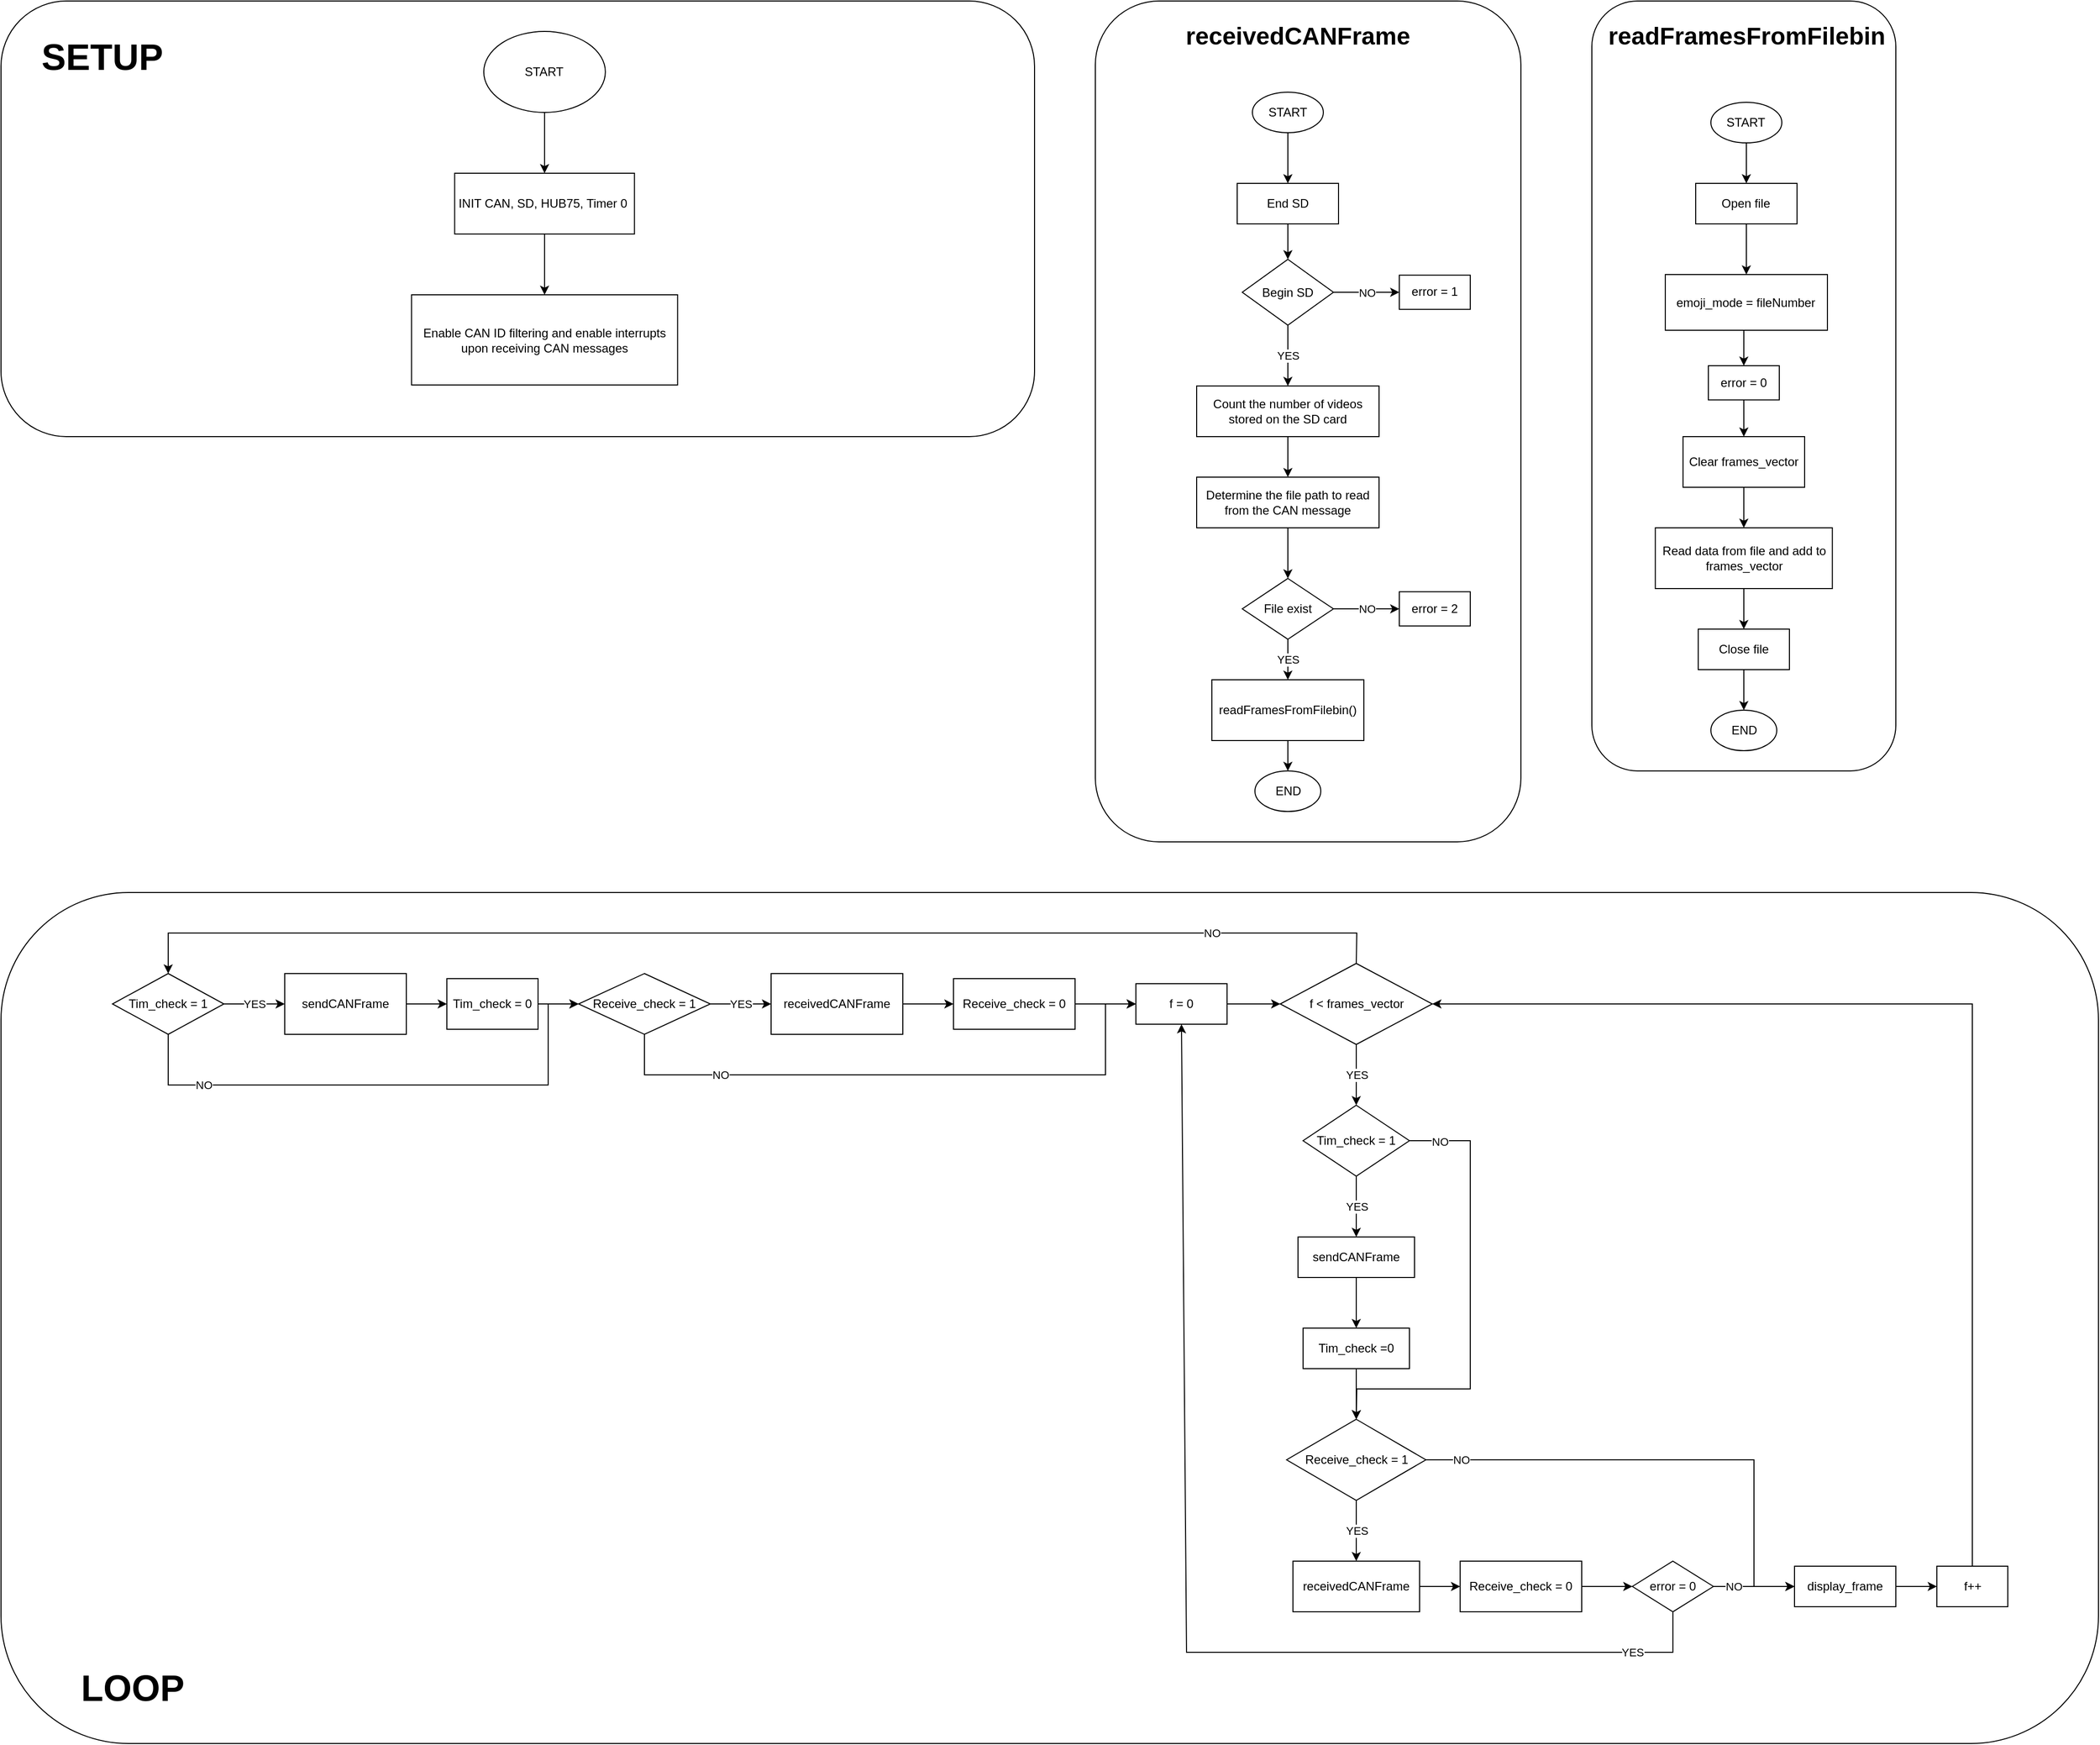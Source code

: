 <mxfile version="24.4.0" type="device">
  <diagram name="Trang-1" id="6YrO-cTEKr9MrFvHwv8A">
    <mxGraphModel dx="2900" dy="2244" grid="0" gridSize="10" guides="1" tooltips="1" connect="1" arrows="1" fold="1" page="0" pageScale="1" pageWidth="827" pageHeight="1169" math="0" shadow="0">
      <root>
        <mxCell id="0" />
        <mxCell id="1" parent="0" />
        <mxCell id="bexDpjxa-mGgkwDwQrsJ-87" value="" style="group" parent="1" vertex="1" connectable="0">
          <mxGeometry x="-760" y="-1120" width="2070" height="1720" as="geometry" />
        </mxCell>
        <mxCell id="enDCYTw1kqTKh5hSHL7f-120" value="" style="group" parent="bexDpjxa-mGgkwDwQrsJ-87" vertex="1" connectable="0">
          <mxGeometry width="1020" height="430" as="geometry" />
        </mxCell>
        <mxCell id="enDCYTw1kqTKh5hSHL7f-2" value="" style="rounded=1;whiteSpace=wrap;html=1;" parent="enDCYTw1kqTKh5hSHL7f-120" vertex="1">
          <mxGeometry width="1020" height="430" as="geometry" />
        </mxCell>
        <mxCell id="enDCYTw1kqTKh5hSHL7f-41" value="&lt;div&gt;START&lt;/div&gt;" style="ellipse;whiteSpace=wrap;html=1;" parent="enDCYTw1kqTKh5hSHL7f-120" vertex="1">
          <mxGeometry x="476.44" y="30" width="120" height="80" as="geometry" />
        </mxCell>
        <mxCell id="enDCYTw1kqTKh5hSHL7f-47" value="" style="endArrow=classic;html=1;rounded=0;exitX=0.5;exitY=1;exitDx=0;exitDy=0;entryX=0.5;entryY=0;entryDx=0;entryDy=0;" parent="enDCYTw1kqTKh5hSHL7f-120" source="enDCYTw1kqTKh5hSHL7f-41" target="enDCYTw1kqTKh5hSHL7f-118" edge="1">
          <mxGeometry width="50" height="50" relative="1" as="geometry">
            <mxPoint x="486.44" y="310" as="sourcePoint" />
            <mxPoint x="536.94" y="170" as="targetPoint" />
          </mxGeometry>
        </mxCell>
        <mxCell id="enDCYTw1kqTKh5hSHL7f-48" value="" style="endArrow=classic;html=1;rounded=0;exitX=0.5;exitY=1;exitDx=0;exitDy=0;entryX=0.5;entryY=0;entryDx=0;entryDy=0;" parent="enDCYTw1kqTKh5hSHL7f-120" source="enDCYTw1kqTKh5hSHL7f-118" target="enDCYTw1kqTKh5hSHL7f-119" edge="1">
          <mxGeometry width="50" height="50" relative="1" as="geometry">
            <mxPoint x="536.06" y="230" as="sourcePoint" />
            <mxPoint x="536.271" y="280.082" as="targetPoint" />
          </mxGeometry>
        </mxCell>
        <mxCell id="enDCYTw1kqTKh5hSHL7f-116" value="&lt;div&gt;&lt;font style=&quot;font-size: 36px;&quot;&gt;&lt;b&gt;SETUP&lt;/b&gt;&lt;/font&gt;&lt;/div&gt;" style="text;html=1;strokeColor=none;fillColor=none;align=center;verticalAlign=middle;whiteSpace=wrap;rounded=0;" parent="enDCYTw1kqTKh5hSHL7f-120" vertex="1">
          <mxGeometry x="70" y="40" width="60" height="30" as="geometry" />
        </mxCell>
        <mxCell id="enDCYTw1kqTKh5hSHL7f-118" value="INIT CAN, SD, HUB75, Timer 0&amp;nbsp;" style="rounded=0;whiteSpace=wrap;html=1;" parent="enDCYTw1kqTKh5hSHL7f-120" vertex="1">
          <mxGeometry x="447.72" y="170" width="177.44" height="60" as="geometry" />
        </mxCell>
        <mxCell id="enDCYTw1kqTKh5hSHL7f-119" value="&lt;div&gt;&lt;span style=&quot;background-color: initial;&quot;&gt;Enable CAN ID filtering and enable interrupts upon receiving CAN messages&lt;/span&gt;&lt;br&gt;&lt;/div&gt;" style="rounded=0;whiteSpace=wrap;html=1;" parent="enDCYTw1kqTKh5hSHL7f-120" vertex="1">
          <mxGeometry x="405.16" y="290" width="262.56" height="89" as="geometry" />
        </mxCell>
        <mxCell id="bexDpjxa-mGgkwDwQrsJ-79" value="" style="group" parent="bexDpjxa-mGgkwDwQrsJ-87" vertex="1" connectable="0">
          <mxGeometry y="880" width="2070" height="840" as="geometry" />
        </mxCell>
        <mxCell id="bexDpjxa-mGgkwDwQrsJ-77" value="" style="rounded=1;whiteSpace=wrap;html=1;" parent="bexDpjxa-mGgkwDwQrsJ-79" vertex="1">
          <mxGeometry width="2070" height="840" as="geometry" />
        </mxCell>
        <mxCell id="bexDpjxa-mGgkwDwQrsJ-76" value="" style="group" parent="bexDpjxa-mGgkwDwQrsJ-79" vertex="1" connectable="0">
          <mxGeometry x="110" y="40" width="1870.5" height="720" as="geometry" />
        </mxCell>
        <mxCell id="enDCYTw1kqTKh5hSHL7f-121" value="Tim_check = 1" style="rhombus;whiteSpace=wrap;html=1;" parent="bexDpjxa-mGgkwDwQrsJ-76" vertex="1">
          <mxGeometry y="40" width="110" height="60" as="geometry" />
        </mxCell>
        <mxCell id="enDCYTw1kqTKh5hSHL7f-127" style="edgeStyle=orthogonalEdgeStyle;rounded=0;orthogonalLoop=1;jettySize=auto;html=1;exitX=1;exitY=0.5;exitDx=0;exitDy=0;" parent="bexDpjxa-mGgkwDwQrsJ-76" source="enDCYTw1kqTKh5hSHL7f-122" target="enDCYTw1kqTKh5hSHL7f-124" edge="1">
          <mxGeometry relative="1" as="geometry" />
        </mxCell>
        <mxCell id="enDCYTw1kqTKh5hSHL7f-122" value="sendCANFrame" style="rounded=0;whiteSpace=wrap;html=1;" parent="bexDpjxa-mGgkwDwQrsJ-76" vertex="1">
          <mxGeometry x="170" y="40" width="120" height="60" as="geometry" />
        </mxCell>
        <mxCell id="enDCYTw1kqTKh5hSHL7f-129" style="edgeStyle=orthogonalEdgeStyle;rounded=0;orthogonalLoop=1;jettySize=auto;html=1;exitX=1;exitY=0.5;exitDx=0;exitDy=0;entryX=0;entryY=0.5;entryDx=0;entryDy=0;" parent="bexDpjxa-mGgkwDwQrsJ-76" source="enDCYTw1kqTKh5hSHL7f-124" target="enDCYTw1kqTKh5hSHL7f-128" edge="1">
          <mxGeometry relative="1" as="geometry" />
        </mxCell>
        <mxCell id="enDCYTw1kqTKh5hSHL7f-124" value="Tim_check = 0" style="rounded=0;whiteSpace=wrap;html=1;" parent="bexDpjxa-mGgkwDwQrsJ-76" vertex="1">
          <mxGeometry x="330" y="45" width="90" height="50" as="geometry" />
        </mxCell>
        <mxCell id="enDCYTw1kqTKh5hSHL7f-125" value="" style="endArrow=classic;html=1;rounded=0;entryX=0;entryY=0.5;entryDx=0;entryDy=0;" parent="bexDpjxa-mGgkwDwQrsJ-76" source="enDCYTw1kqTKh5hSHL7f-121" target="enDCYTw1kqTKh5hSHL7f-122" edge="1">
          <mxGeometry relative="1" as="geometry">
            <mxPoint x="340" y="80" as="sourcePoint" />
            <mxPoint x="440" y="80" as="targetPoint" />
          </mxGeometry>
        </mxCell>
        <mxCell id="enDCYTw1kqTKh5hSHL7f-126" value="YES" style="edgeLabel;resizable=0;html=1;;align=center;verticalAlign=middle;" parent="enDCYTw1kqTKh5hSHL7f-125" connectable="0" vertex="1">
          <mxGeometry relative="1" as="geometry" />
        </mxCell>
        <mxCell id="enDCYTw1kqTKh5hSHL7f-128" value="Receive_check = 1" style="rhombus;whiteSpace=wrap;html=1;" parent="bexDpjxa-mGgkwDwQrsJ-76" vertex="1">
          <mxGeometry x="460" y="40" width="130" height="60" as="geometry" />
        </mxCell>
        <mxCell id="enDCYTw1kqTKh5hSHL7f-134" style="edgeStyle=orthogonalEdgeStyle;rounded=0;orthogonalLoop=1;jettySize=auto;html=1;exitX=1;exitY=0.5;exitDx=0;exitDy=0;entryX=0;entryY=0.5;entryDx=0;entryDy=0;" parent="bexDpjxa-mGgkwDwQrsJ-76" source="enDCYTw1kqTKh5hSHL7f-130" target="enDCYTw1kqTKh5hSHL7f-133" edge="1">
          <mxGeometry relative="1" as="geometry" />
        </mxCell>
        <mxCell id="enDCYTw1kqTKh5hSHL7f-130" value="receivedCANFrame" style="rounded=0;whiteSpace=wrap;html=1;" parent="bexDpjxa-mGgkwDwQrsJ-76" vertex="1">
          <mxGeometry x="650" y="40" width="130" height="60" as="geometry" />
        </mxCell>
        <mxCell id="enDCYTw1kqTKh5hSHL7f-131" value="" style="endArrow=classic;html=1;rounded=0;exitX=1;exitY=0.5;exitDx=0;exitDy=0;entryX=0;entryY=0.5;entryDx=0;entryDy=0;" parent="bexDpjxa-mGgkwDwQrsJ-76" source="enDCYTw1kqTKh5hSHL7f-128" target="enDCYTw1kqTKh5hSHL7f-130" edge="1">
          <mxGeometry relative="1" as="geometry">
            <mxPoint x="550" y="120" as="sourcePoint" />
            <mxPoint x="650" y="120" as="targetPoint" />
          </mxGeometry>
        </mxCell>
        <mxCell id="enDCYTw1kqTKh5hSHL7f-132" value="YES" style="edgeLabel;resizable=0;html=1;;align=center;verticalAlign=middle;" parent="enDCYTw1kqTKh5hSHL7f-131" connectable="0" vertex="1">
          <mxGeometry relative="1" as="geometry" />
        </mxCell>
        <mxCell id="itcwFYOdzmfXBEy0UKjO-3" style="edgeStyle=orthogonalEdgeStyle;rounded=0;orthogonalLoop=1;jettySize=auto;html=1;exitX=1;exitY=0.5;exitDx=0;exitDy=0;entryX=0;entryY=0.5;entryDx=0;entryDy=0;" parent="bexDpjxa-mGgkwDwQrsJ-76" source="enDCYTw1kqTKh5hSHL7f-133" target="itcwFYOdzmfXBEy0UKjO-1" edge="1">
          <mxGeometry relative="1" as="geometry" />
        </mxCell>
        <mxCell id="enDCYTw1kqTKh5hSHL7f-133" value="Receive_check = 0" style="rounded=0;whiteSpace=wrap;html=1;" parent="bexDpjxa-mGgkwDwQrsJ-76" vertex="1">
          <mxGeometry x="830" y="45" width="120" height="50" as="geometry" />
        </mxCell>
        <mxCell id="bexDpjxa-mGgkwDwQrsJ-6" style="edgeStyle=orthogonalEdgeStyle;rounded=0;orthogonalLoop=1;jettySize=auto;html=1;exitX=1;exitY=0.5;exitDx=0;exitDy=0;" parent="bexDpjxa-mGgkwDwQrsJ-76" source="itcwFYOdzmfXBEy0UKjO-1" target="itcwFYOdzmfXBEy0UKjO-2" edge="1">
          <mxGeometry relative="1" as="geometry" />
        </mxCell>
        <mxCell id="itcwFYOdzmfXBEy0UKjO-1" value="f = 0" style="rounded=0;whiteSpace=wrap;html=1;" parent="bexDpjxa-mGgkwDwQrsJ-76" vertex="1">
          <mxGeometry x="1010" y="50" width="90" height="40" as="geometry" />
        </mxCell>
        <mxCell id="itcwFYOdzmfXBEy0UKjO-2" value="f &amp;lt; frames_vector" style="rhombus;whiteSpace=wrap;html=1;" parent="bexDpjxa-mGgkwDwQrsJ-76" vertex="1">
          <mxGeometry x="1152.5" y="30" width="150" height="80" as="geometry" />
        </mxCell>
        <mxCell id="itcwFYOdzmfXBEy0UKjO-5" value="Tim_check = 1" style="rhombus;whiteSpace=wrap;html=1;" parent="bexDpjxa-mGgkwDwQrsJ-76" vertex="1">
          <mxGeometry x="1175" y="170" width="105" height="70" as="geometry" />
        </mxCell>
        <mxCell id="itcwFYOdzmfXBEy0UKjO-6" value="" style="endArrow=classic;html=1;rounded=0;exitX=0.5;exitY=1;exitDx=0;exitDy=0;" parent="bexDpjxa-mGgkwDwQrsJ-76" source="itcwFYOdzmfXBEy0UKjO-2" target="itcwFYOdzmfXBEy0UKjO-5" edge="1">
          <mxGeometry relative="1" as="geometry">
            <mxPoint x="1250" y="330" as="sourcePoint" />
            <mxPoint x="1350" y="330" as="targetPoint" />
          </mxGeometry>
        </mxCell>
        <mxCell id="itcwFYOdzmfXBEy0UKjO-7" value="YES" style="edgeLabel;resizable=0;html=1;;align=center;verticalAlign=middle;" parent="itcwFYOdzmfXBEy0UKjO-6" connectable="0" vertex="1">
          <mxGeometry relative="1" as="geometry" />
        </mxCell>
        <mxCell id="itcwFYOdzmfXBEy0UKjO-29" style="edgeStyle=orthogonalEdgeStyle;rounded=0;orthogonalLoop=1;jettySize=auto;html=1;exitX=0.5;exitY=1;exitDx=0;exitDy=0;" parent="bexDpjxa-mGgkwDwQrsJ-76" source="itcwFYOdzmfXBEy0UKjO-8" target="itcwFYOdzmfXBEy0UKjO-28" edge="1">
          <mxGeometry relative="1" as="geometry" />
        </mxCell>
        <mxCell id="itcwFYOdzmfXBEy0UKjO-8" value="sendCANFrame" style="rounded=0;whiteSpace=wrap;html=1;" parent="bexDpjxa-mGgkwDwQrsJ-76" vertex="1">
          <mxGeometry x="1170" y="300" width="115" height="40" as="geometry" />
        </mxCell>
        <mxCell id="itcwFYOdzmfXBEy0UKjO-10" value="" style="endArrow=classic;html=1;rounded=0;exitX=0.5;exitY=1;exitDx=0;exitDy=0;entryX=0.5;entryY=0;entryDx=0;entryDy=0;" parent="bexDpjxa-mGgkwDwQrsJ-76" source="itcwFYOdzmfXBEy0UKjO-5" target="itcwFYOdzmfXBEy0UKjO-8" edge="1">
          <mxGeometry relative="1" as="geometry">
            <mxPoint x="1250" y="260" as="sourcePoint" />
            <mxPoint x="1250" y="310" as="targetPoint" />
          </mxGeometry>
        </mxCell>
        <mxCell id="itcwFYOdzmfXBEy0UKjO-11" value="YES" style="edgeLabel;resizable=0;html=1;;align=center;verticalAlign=middle;" parent="itcwFYOdzmfXBEy0UKjO-10" connectable="0" vertex="1">
          <mxGeometry relative="1" as="geometry" />
        </mxCell>
        <mxCell id="itcwFYOdzmfXBEy0UKjO-12" value="Receive_check = 1" style="rhombus;whiteSpace=wrap;html=1;" parent="bexDpjxa-mGgkwDwQrsJ-76" vertex="1">
          <mxGeometry x="1158.75" y="480" width="137.5" height="80" as="geometry" />
        </mxCell>
        <mxCell id="itcwFYOdzmfXBEy0UKjO-32" style="edgeStyle=orthogonalEdgeStyle;rounded=0;orthogonalLoop=1;jettySize=auto;html=1;exitX=1;exitY=0.5;exitDx=0;exitDy=0;entryX=0;entryY=0.5;entryDx=0;entryDy=0;" parent="bexDpjxa-mGgkwDwQrsJ-76" source="itcwFYOdzmfXBEy0UKjO-13" target="itcwFYOdzmfXBEy0UKjO-31" edge="1">
          <mxGeometry relative="1" as="geometry" />
        </mxCell>
        <mxCell id="itcwFYOdzmfXBEy0UKjO-13" value="receivedCANFrame" style="rounded=0;whiteSpace=wrap;html=1;" parent="bexDpjxa-mGgkwDwQrsJ-76" vertex="1">
          <mxGeometry x="1165" y="620" width="125" height="50" as="geometry" />
        </mxCell>
        <mxCell id="itcwFYOdzmfXBEy0UKjO-14" value="" style="endArrow=classic;html=1;rounded=0;exitX=0.5;exitY=1;exitDx=0;exitDy=0;entryX=0.5;entryY=0;entryDx=0;entryDy=0;" parent="bexDpjxa-mGgkwDwQrsJ-76" source="itcwFYOdzmfXBEy0UKjO-12" target="itcwFYOdzmfXBEy0UKjO-13" edge="1">
          <mxGeometry relative="1" as="geometry">
            <mxPoint x="1250" y="620" as="sourcePoint" />
            <mxPoint x="1250" y="670" as="targetPoint" />
          </mxGeometry>
        </mxCell>
        <mxCell id="itcwFYOdzmfXBEy0UKjO-15" value="YES" style="edgeLabel;resizable=0;html=1;;align=center;verticalAlign=middle;" parent="itcwFYOdzmfXBEy0UKjO-14" connectable="0" vertex="1">
          <mxGeometry relative="1" as="geometry" />
        </mxCell>
        <mxCell id="itcwFYOdzmfXBEy0UKjO-24" style="edgeStyle=orthogonalEdgeStyle;rounded=0;orthogonalLoop=1;jettySize=auto;html=1;exitX=1;exitY=0.5;exitDx=0;exitDy=0;" parent="bexDpjxa-mGgkwDwQrsJ-76" source="itcwFYOdzmfXBEy0UKjO-17" target="itcwFYOdzmfXBEy0UKjO-22" edge="1">
          <mxGeometry relative="1" as="geometry" />
        </mxCell>
        <mxCell id="itcwFYOdzmfXBEy0UKjO-17" value="display_frame" style="rounded=0;whiteSpace=wrap;html=1;" parent="bexDpjxa-mGgkwDwQrsJ-76" vertex="1">
          <mxGeometry x="1660" y="625" width="100" height="40" as="geometry" />
        </mxCell>
        <mxCell id="itcwFYOdzmfXBEy0UKjO-25" style="edgeStyle=orthogonalEdgeStyle;rounded=0;orthogonalLoop=1;jettySize=auto;html=1;exitX=0.5;exitY=0;exitDx=0;exitDy=0;entryX=1;entryY=0.5;entryDx=0;entryDy=0;" parent="bexDpjxa-mGgkwDwQrsJ-76" source="itcwFYOdzmfXBEy0UKjO-22" target="itcwFYOdzmfXBEy0UKjO-2" edge="1">
          <mxGeometry relative="1" as="geometry" />
        </mxCell>
        <mxCell id="itcwFYOdzmfXBEy0UKjO-22" value="f++" style="rounded=0;whiteSpace=wrap;html=1;" parent="bexDpjxa-mGgkwDwQrsJ-76" vertex="1">
          <mxGeometry x="1800.5" y="625" width="70" height="40" as="geometry" />
        </mxCell>
        <mxCell id="itcwFYOdzmfXBEy0UKjO-26" value="" style="endArrow=classic;html=1;rounded=0;entryX=0.5;entryY=0;entryDx=0;entryDy=0;exitX=0.5;exitY=0;exitDx=0;exitDy=0;" parent="bexDpjxa-mGgkwDwQrsJ-76" source="itcwFYOdzmfXBEy0UKjO-2" target="enDCYTw1kqTKh5hSHL7f-121" edge="1">
          <mxGeometry relative="1" as="geometry">
            <mxPoint x="975" as="sourcePoint" />
            <mxPoint x="60" y="-70" as="targetPoint" />
            <Array as="points">
              <mxPoint x="1228" />
              <mxPoint x="55" />
            </Array>
          </mxGeometry>
        </mxCell>
        <mxCell id="itcwFYOdzmfXBEy0UKjO-27" value="NO" style="edgeLabel;resizable=0;html=1;;align=center;verticalAlign=middle;" parent="itcwFYOdzmfXBEy0UKjO-26" connectable="0" vertex="1">
          <mxGeometry relative="1" as="geometry">
            <mxPoint x="448" as="offset" />
          </mxGeometry>
        </mxCell>
        <mxCell id="itcwFYOdzmfXBEy0UKjO-30" style="edgeStyle=orthogonalEdgeStyle;rounded=0;orthogonalLoop=1;jettySize=auto;html=1;exitX=0.5;exitY=1;exitDx=0;exitDy=0;" parent="bexDpjxa-mGgkwDwQrsJ-76" source="itcwFYOdzmfXBEy0UKjO-28" target="itcwFYOdzmfXBEy0UKjO-12" edge="1">
          <mxGeometry relative="1" as="geometry" />
        </mxCell>
        <mxCell id="itcwFYOdzmfXBEy0UKjO-28" value="Tim_check =0" style="rounded=0;whiteSpace=wrap;html=1;" parent="bexDpjxa-mGgkwDwQrsJ-76" vertex="1">
          <mxGeometry x="1175" y="390" width="105" height="40" as="geometry" />
        </mxCell>
        <mxCell id="itcwFYOdzmfXBEy0UKjO-34" style="edgeStyle=orthogonalEdgeStyle;rounded=0;orthogonalLoop=1;jettySize=auto;html=1;exitX=1;exitY=0.5;exitDx=0;exitDy=0;entryX=0;entryY=0.5;entryDx=0;entryDy=0;" parent="bexDpjxa-mGgkwDwQrsJ-76" source="itcwFYOdzmfXBEy0UKjO-31" target="itcwFYOdzmfXBEy0UKjO-33" edge="1">
          <mxGeometry relative="1" as="geometry" />
        </mxCell>
        <mxCell id="itcwFYOdzmfXBEy0UKjO-31" value="Receive_check = 0" style="rounded=0;whiteSpace=wrap;html=1;" parent="bexDpjxa-mGgkwDwQrsJ-76" vertex="1">
          <mxGeometry x="1330" y="620" width="120" height="50" as="geometry" />
        </mxCell>
        <mxCell id="itcwFYOdzmfXBEy0UKjO-33" value="error = 0" style="rhombus;whiteSpace=wrap;html=1;" parent="bexDpjxa-mGgkwDwQrsJ-76" vertex="1">
          <mxGeometry x="1500" y="620" width="80" height="50" as="geometry" />
        </mxCell>
        <mxCell id="itcwFYOdzmfXBEy0UKjO-35" value="" style="endArrow=classic;html=1;rounded=0;exitX=1;exitY=0.5;exitDx=0;exitDy=0;entryX=0;entryY=0.5;entryDx=0;entryDy=0;" parent="bexDpjxa-mGgkwDwQrsJ-76" source="itcwFYOdzmfXBEy0UKjO-33" target="itcwFYOdzmfXBEy0UKjO-17" edge="1">
          <mxGeometry relative="1" as="geometry">
            <mxPoint x="1340" y="690" as="sourcePoint" />
            <mxPoint x="1440" y="690" as="targetPoint" />
          </mxGeometry>
        </mxCell>
        <mxCell id="itcwFYOdzmfXBEy0UKjO-36" value="NO" style="edgeLabel;resizable=0;html=1;;align=center;verticalAlign=middle;" parent="itcwFYOdzmfXBEy0UKjO-35" connectable="0" vertex="1">
          <mxGeometry relative="1" as="geometry">
            <mxPoint x="-20" as="offset" />
          </mxGeometry>
        </mxCell>
        <mxCell id="bexDpjxa-mGgkwDwQrsJ-2" value="" style="endArrow=classic;html=1;rounded=0;exitX=0.5;exitY=1;exitDx=0;exitDy=0;entryX=0;entryY=0.5;entryDx=0;entryDy=0;" parent="bexDpjxa-mGgkwDwQrsJ-76" source="enDCYTw1kqTKh5hSHL7f-128" target="itcwFYOdzmfXBEy0UKjO-1" edge="1">
          <mxGeometry relative="1" as="geometry">
            <mxPoint x="610" y="220" as="sourcePoint" />
            <mxPoint x="840" y="140" as="targetPoint" />
            <Array as="points">
              <mxPoint x="525" y="140" />
              <mxPoint x="980" y="140" />
              <mxPoint x="980" y="70" />
            </Array>
          </mxGeometry>
        </mxCell>
        <mxCell id="bexDpjxa-mGgkwDwQrsJ-3" value="NO" style="edgeLabel;resizable=0;html=1;;align=center;verticalAlign=middle;" parent="bexDpjxa-mGgkwDwQrsJ-2" connectable="0" vertex="1">
          <mxGeometry relative="1" as="geometry">
            <mxPoint x="-183" as="offset" />
          </mxGeometry>
        </mxCell>
        <mxCell id="bexDpjxa-mGgkwDwQrsJ-7" value="" style="endArrow=classic;html=1;rounded=0;exitX=0.5;exitY=1;exitDx=0;exitDy=0;entryX=0.5;entryY=1;entryDx=0;entryDy=0;" parent="bexDpjxa-mGgkwDwQrsJ-76" source="itcwFYOdzmfXBEy0UKjO-33" target="itcwFYOdzmfXBEy0UKjO-1" edge="1">
          <mxGeometry relative="1" as="geometry">
            <mxPoint x="1500" y="730" as="sourcePoint" />
            <mxPoint x="1060" y="500" as="targetPoint" />
            <Array as="points">
              <mxPoint x="1540" y="710" />
              <mxPoint x="1060" y="710" />
            </Array>
          </mxGeometry>
        </mxCell>
        <mxCell id="bexDpjxa-mGgkwDwQrsJ-8" value="YES" style="edgeLabel;resizable=0;html=1;;align=center;verticalAlign=middle;" parent="bexDpjxa-mGgkwDwQrsJ-7" connectable="0" vertex="1">
          <mxGeometry relative="1" as="geometry">
            <mxPoint x="440" y="50" as="offset" />
          </mxGeometry>
        </mxCell>
        <mxCell id="bexDpjxa-mGgkwDwQrsJ-9" value="" style="endArrow=classic;html=1;rounded=0;exitX=0.5;exitY=1;exitDx=0;exitDy=0;entryX=0;entryY=0.5;entryDx=0;entryDy=0;" parent="bexDpjxa-mGgkwDwQrsJ-76" source="enDCYTw1kqTKh5hSHL7f-121" target="enDCYTw1kqTKh5hSHL7f-128" edge="1">
          <mxGeometry relative="1" as="geometry">
            <mxPoint x="60" y="150" as="sourcePoint" />
            <mxPoint x="160" y="150" as="targetPoint" />
            <Array as="points">
              <mxPoint x="55" y="150" />
              <mxPoint x="430" y="150" />
              <mxPoint x="430" y="70" />
            </Array>
          </mxGeometry>
        </mxCell>
        <mxCell id="bexDpjxa-mGgkwDwQrsJ-10" value="NO" style="edgeLabel;resizable=0;html=1;;align=center;verticalAlign=middle;" parent="bexDpjxa-mGgkwDwQrsJ-9" connectable="0" vertex="1">
          <mxGeometry relative="1" as="geometry">
            <mxPoint x="-183" as="offset" />
          </mxGeometry>
        </mxCell>
        <mxCell id="bexDpjxa-mGgkwDwQrsJ-12" value="" style="endArrow=classic;html=1;rounded=0;exitX=1;exitY=0.5;exitDx=0;exitDy=0;entryX=0.5;entryY=0;entryDx=0;entryDy=0;" parent="bexDpjxa-mGgkwDwQrsJ-76" source="itcwFYOdzmfXBEy0UKjO-5" target="itcwFYOdzmfXBEy0UKjO-12" edge="1">
          <mxGeometry relative="1" as="geometry">
            <mxPoint x="1360" y="410" as="sourcePoint" />
            <mxPoint x="1460" y="410" as="targetPoint" />
            <Array as="points">
              <mxPoint x="1340" y="205" />
              <mxPoint x="1340" y="450" />
              <mxPoint x="1228" y="450" />
            </Array>
          </mxGeometry>
        </mxCell>
        <mxCell id="bexDpjxa-mGgkwDwQrsJ-13" value="NO" style="edgeLabel;resizable=0;html=1;;align=center;verticalAlign=middle;" parent="bexDpjxa-mGgkwDwQrsJ-12" connectable="0" vertex="1">
          <mxGeometry relative="1" as="geometry">
            <mxPoint x="-30" y="-163" as="offset" />
          </mxGeometry>
        </mxCell>
        <mxCell id="bexDpjxa-mGgkwDwQrsJ-14" value="" style="endArrow=classic;html=1;rounded=0;exitX=1;exitY=0.5;exitDx=0;exitDy=0;entryX=0;entryY=0.5;entryDx=0;entryDy=0;" parent="bexDpjxa-mGgkwDwQrsJ-76" source="itcwFYOdzmfXBEy0UKjO-12" target="itcwFYOdzmfXBEy0UKjO-17" edge="1">
          <mxGeometry relative="1" as="geometry">
            <mxPoint x="1310" y="519.47" as="sourcePoint" />
            <mxPoint x="1410" y="519.47" as="targetPoint" />
            <Array as="points">
              <mxPoint x="1620" y="520" />
              <mxPoint x="1620" y="645" />
            </Array>
          </mxGeometry>
        </mxCell>
        <mxCell id="bexDpjxa-mGgkwDwQrsJ-15" value="NO" style="edgeLabel;resizable=0;html=1;;align=center;verticalAlign=middle;" parent="bexDpjxa-mGgkwDwQrsJ-14" connectable="0" vertex="1">
          <mxGeometry relative="1" as="geometry">
            <mxPoint x="-210" as="offset" />
          </mxGeometry>
        </mxCell>
        <mxCell id="bexDpjxa-mGgkwDwQrsJ-78" value="&lt;b&gt;&lt;font style=&quot;font-size: 36px;&quot;&gt;LOOP&lt;/font&gt;&lt;/b&gt;" style="text;html=1;align=center;verticalAlign=middle;whiteSpace=wrap;rounded=0;" parent="bexDpjxa-mGgkwDwQrsJ-79" vertex="1">
          <mxGeometry x="100" y="770" width="60" height="30" as="geometry" />
        </mxCell>
        <mxCell id="bexDpjxa-mGgkwDwQrsJ-82" value="" style="group" parent="bexDpjxa-mGgkwDwQrsJ-87" vertex="1" connectable="0">
          <mxGeometry x="1570" width="300" height="760" as="geometry" />
        </mxCell>
        <mxCell id="bexDpjxa-mGgkwDwQrsJ-80" value="" style="rounded=1;whiteSpace=wrap;html=1;container=0;" parent="bexDpjxa-mGgkwDwQrsJ-82" vertex="1">
          <mxGeometry width="300" height="760" as="geometry" />
        </mxCell>
        <mxCell id="bexDpjxa-mGgkwDwQrsJ-41" style="edgeStyle=orthogonalEdgeStyle;rounded=0;orthogonalLoop=1;jettySize=auto;html=1;exitX=0.5;exitY=1;exitDx=0;exitDy=0;entryX=0.5;entryY=0;entryDx=0;entryDy=0;" parent="bexDpjxa-mGgkwDwQrsJ-82" source="bexDpjxa-mGgkwDwQrsJ-42" target="bexDpjxa-mGgkwDwQrsJ-44" edge="1">
          <mxGeometry relative="1" as="geometry" />
        </mxCell>
        <mxCell id="bexDpjxa-mGgkwDwQrsJ-42" value="START" style="ellipse;whiteSpace=wrap;html=1;container=0;" parent="bexDpjxa-mGgkwDwQrsJ-82" vertex="1">
          <mxGeometry x="117.49" y="100" width="70" height="40" as="geometry" />
        </mxCell>
        <mxCell id="bexDpjxa-mGgkwDwQrsJ-65" style="edgeStyle=orthogonalEdgeStyle;rounded=0;orthogonalLoop=1;jettySize=auto;html=1;exitX=0.5;exitY=1;exitDx=0;exitDy=0;" parent="bexDpjxa-mGgkwDwQrsJ-82" source="bexDpjxa-mGgkwDwQrsJ-44" target="bexDpjxa-mGgkwDwQrsJ-64" edge="1">
          <mxGeometry relative="1" as="geometry" />
        </mxCell>
        <mxCell id="bexDpjxa-mGgkwDwQrsJ-44" value="Open file" style="rounded=0;whiteSpace=wrap;html=1;container=0;" parent="bexDpjxa-mGgkwDwQrsJ-82" vertex="1">
          <mxGeometry x="102.49" y="180" width="100" height="40" as="geometry" />
        </mxCell>
        <mxCell id="bexDpjxa-mGgkwDwQrsJ-63" value="END" style="ellipse;whiteSpace=wrap;html=1;container=0;" parent="bexDpjxa-mGgkwDwQrsJ-82" vertex="1">
          <mxGeometry x="117.5" y="700" width="65" height="40" as="geometry" />
        </mxCell>
        <mxCell id="bexDpjxa-mGgkwDwQrsJ-67" style="edgeStyle=orthogonalEdgeStyle;rounded=0;orthogonalLoop=1;jettySize=auto;html=1;exitX=0.5;exitY=1;exitDx=0;exitDy=0;entryX=0.5;entryY=0;entryDx=0;entryDy=0;" parent="bexDpjxa-mGgkwDwQrsJ-82" source="bexDpjxa-mGgkwDwQrsJ-64" target="bexDpjxa-mGgkwDwQrsJ-66" edge="1">
          <mxGeometry relative="1" as="geometry" />
        </mxCell>
        <mxCell id="bexDpjxa-mGgkwDwQrsJ-64" value="emoji_mode = fileNumber" style="rounded=0;whiteSpace=wrap;html=1;container=0;" parent="bexDpjxa-mGgkwDwQrsJ-82" vertex="1">
          <mxGeometry x="72.49" y="270" width="160" height="55" as="geometry" />
        </mxCell>
        <mxCell id="bexDpjxa-mGgkwDwQrsJ-69" style="edgeStyle=orthogonalEdgeStyle;rounded=0;orthogonalLoop=1;jettySize=auto;html=1;exitX=0.5;exitY=1;exitDx=0;exitDy=0;" parent="bexDpjxa-mGgkwDwQrsJ-82" source="bexDpjxa-mGgkwDwQrsJ-66" target="bexDpjxa-mGgkwDwQrsJ-68" edge="1">
          <mxGeometry relative="1" as="geometry" />
        </mxCell>
        <mxCell id="bexDpjxa-mGgkwDwQrsJ-66" value="error = 0" style="rounded=0;whiteSpace=wrap;html=1;container=0;" parent="bexDpjxa-mGgkwDwQrsJ-82" vertex="1">
          <mxGeometry x="114.99" y="360" width="70" height="33.75" as="geometry" />
        </mxCell>
        <mxCell id="bexDpjxa-mGgkwDwQrsJ-71" style="edgeStyle=orthogonalEdgeStyle;rounded=0;orthogonalLoop=1;jettySize=auto;html=1;exitX=0.5;exitY=1;exitDx=0;exitDy=0;entryX=0.5;entryY=0;entryDx=0;entryDy=0;" parent="bexDpjxa-mGgkwDwQrsJ-82" source="bexDpjxa-mGgkwDwQrsJ-68" target="bexDpjxa-mGgkwDwQrsJ-70" edge="1">
          <mxGeometry relative="1" as="geometry" />
        </mxCell>
        <mxCell id="bexDpjxa-mGgkwDwQrsJ-68" value="Clear frames_vector" style="rounded=0;whiteSpace=wrap;html=1;container=0;" parent="bexDpjxa-mGgkwDwQrsJ-82" vertex="1">
          <mxGeometry x="89.99" y="430" width="120" height="50" as="geometry" />
        </mxCell>
        <mxCell id="bexDpjxa-mGgkwDwQrsJ-73" style="edgeStyle=orthogonalEdgeStyle;rounded=0;orthogonalLoop=1;jettySize=auto;html=1;exitX=0.5;exitY=1;exitDx=0;exitDy=0;entryX=0.5;entryY=0;entryDx=0;entryDy=0;" parent="bexDpjxa-mGgkwDwQrsJ-82" source="bexDpjxa-mGgkwDwQrsJ-70" target="bexDpjxa-mGgkwDwQrsJ-72" edge="1">
          <mxGeometry relative="1" as="geometry" />
        </mxCell>
        <mxCell id="bexDpjxa-mGgkwDwQrsJ-70" value="Read data from file and add to frames_vector" style="rounded=0;whiteSpace=wrap;html=1;container=0;" parent="bexDpjxa-mGgkwDwQrsJ-82" vertex="1">
          <mxGeometry x="62.65" y="520" width="174.69" height="60" as="geometry" />
        </mxCell>
        <mxCell id="bexDpjxa-mGgkwDwQrsJ-74" style="edgeStyle=orthogonalEdgeStyle;rounded=0;orthogonalLoop=1;jettySize=auto;html=1;exitX=0.5;exitY=1;exitDx=0;exitDy=0;" parent="bexDpjxa-mGgkwDwQrsJ-82" source="bexDpjxa-mGgkwDwQrsJ-72" target="bexDpjxa-mGgkwDwQrsJ-63" edge="1">
          <mxGeometry relative="1" as="geometry" />
        </mxCell>
        <mxCell id="bexDpjxa-mGgkwDwQrsJ-72" value="Close file" style="rounded=0;whiteSpace=wrap;html=1;container=0;" parent="bexDpjxa-mGgkwDwQrsJ-82" vertex="1">
          <mxGeometry x="104.99" y="620" width="90" height="40" as="geometry" />
        </mxCell>
        <mxCell id="bexDpjxa-mGgkwDwQrsJ-81" value="&lt;b&gt;&lt;font style=&quot;font-size: 24px;&quot;&gt;readFramesFromFilebin&lt;/font&gt;&lt;/b&gt;" style="text;html=1;align=center;verticalAlign=middle;whiteSpace=wrap;rounded=0;container=0;" parent="bexDpjxa-mGgkwDwQrsJ-82" vertex="1">
          <mxGeometry x="32.65" y="20" width="240" height="30" as="geometry" />
        </mxCell>
        <mxCell id="bexDpjxa-mGgkwDwQrsJ-85" value="" style="group" parent="bexDpjxa-mGgkwDwQrsJ-87" vertex="1" connectable="0">
          <mxGeometry x="1080" width="420" height="830" as="geometry" />
        </mxCell>
        <mxCell id="bexDpjxa-mGgkwDwQrsJ-83" value="" style="rounded=1;whiteSpace=wrap;html=1;" parent="bexDpjxa-mGgkwDwQrsJ-85" vertex="1">
          <mxGeometry width="420" height="830" as="geometry" />
        </mxCell>
        <mxCell id="bexDpjxa-mGgkwDwQrsJ-39" value="" style="group" parent="bexDpjxa-mGgkwDwQrsJ-85" vertex="1" connectable="0">
          <mxGeometry x="100" y="90" width="300" height="740" as="geometry" />
        </mxCell>
        <mxCell id="bexDpjxa-mGgkwDwQrsJ-17" style="edgeStyle=orthogonalEdgeStyle;rounded=0;orthogonalLoop=1;jettySize=auto;html=1;exitX=0.5;exitY=1;exitDx=0;exitDy=0;entryX=0.5;entryY=0;entryDx=0;entryDy=0;" parent="bexDpjxa-mGgkwDwQrsJ-39" source="bexDpjxa-mGgkwDwQrsJ-11" target="bexDpjxa-mGgkwDwQrsJ-16" edge="1">
          <mxGeometry relative="1" as="geometry" />
        </mxCell>
        <mxCell id="bexDpjxa-mGgkwDwQrsJ-11" value="START" style="ellipse;whiteSpace=wrap;html=1;" parent="bexDpjxa-mGgkwDwQrsJ-39" vertex="1">
          <mxGeometry x="55" width="70" height="40" as="geometry" />
        </mxCell>
        <mxCell id="bexDpjxa-mGgkwDwQrsJ-19" style="edgeStyle=orthogonalEdgeStyle;rounded=0;orthogonalLoop=1;jettySize=auto;html=1;exitX=0.5;exitY=1;exitDx=0;exitDy=0;entryX=0.5;entryY=0;entryDx=0;entryDy=0;" parent="bexDpjxa-mGgkwDwQrsJ-39" source="bexDpjxa-mGgkwDwQrsJ-16" target="bexDpjxa-mGgkwDwQrsJ-18" edge="1">
          <mxGeometry relative="1" as="geometry" />
        </mxCell>
        <mxCell id="bexDpjxa-mGgkwDwQrsJ-16" value="End SD" style="rounded=0;whiteSpace=wrap;html=1;" parent="bexDpjxa-mGgkwDwQrsJ-39" vertex="1">
          <mxGeometry x="40" y="90" width="100" height="40" as="geometry" />
        </mxCell>
        <mxCell id="bexDpjxa-mGgkwDwQrsJ-18" value="Begin SD" style="rhombus;whiteSpace=wrap;html=1;" parent="bexDpjxa-mGgkwDwQrsJ-39" vertex="1">
          <mxGeometry x="45" y="165" width="90" height="65" as="geometry" />
        </mxCell>
        <mxCell id="bexDpjxa-mGgkwDwQrsJ-20" value="error = 1" style="rounded=0;whiteSpace=wrap;html=1;" parent="bexDpjxa-mGgkwDwQrsJ-39" vertex="1">
          <mxGeometry x="200" y="180.62" width="70" height="33.75" as="geometry" />
        </mxCell>
        <mxCell id="bexDpjxa-mGgkwDwQrsJ-22" value="" style="endArrow=classic;html=1;rounded=0;exitX=1;exitY=0.5;exitDx=0;exitDy=0;entryX=0;entryY=0.5;entryDx=0;entryDy=0;" parent="bexDpjxa-mGgkwDwQrsJ-39" source="bexDpjxa-mGgkwDwQrsJ-18" target="bexDpjxa-mGgkwDwQrsJ-20" edge="1">
          <mxGeometry relative="1" as="geometry">
            <mxPoint x="-120" y="310" as="sourcePoint" />
            <mxPoint x="-20" y="310" as="targetPoint" />
          </mxGeometry>
        </mxCell>
        <mxCell id="bexDpjxa-mGgkwDwQrsJ-23" value="NO" style="edgeLabel;resizable=0;html=1;;align=center;verticalAlign=middle;" parent="bexDpjxa-mGgkwDwQrsJ-22" connectable="0" vertex="1">
          <mxGeometry relative="1" as="geometry" />
        </mxCell>
        <mxCell id="bexDpjxa-mGgkwDwQrsJ-28" style="edgeStyle=orthogonalEdgeStyle;rounded=0;orthogonalLoop=1;jettySize=auto;html=1;exitX=0.5;exitY=1;exitDx=0;exitDy=0;" parent="bexDpjxa-mGgkwDwQrsJ-39" source="bexDpjxa-mGgkwDwQrsJ-24" target="bexDpjxa-mGgkwDwQrsJ-27" edge="1">
          <mxGeometry relative="1" as="geometry" />
        </mxCell>
        <mxCell id="bexDpjxa-mGgkwDwQrsJ-24" value="Count the number of videos stored on the SD card" style="rounded=0;whiteSpace=wrap;html=1;" parent="bexDpjxa-mGgkwDwQrsJ-39" vertex="1">
          <mxGeometry y="290" width="180" height="50" as="geometry" />
        </mxCell>
        <mxCell id="bexDpjxa-mGgkwDwQrsJ-25" value="" style="endArrow=classic;html=1;rounded=0;exitX=0.5;exitY=1;exitDx=0;exitDy=0;" parent="bexDpjxa-mGgkwDwQrsJ-39" source="bexDpjxa-mGgkwDwQrsJ-18" target="bexDpjxa-mGgkwDwQrsJ-24" edge="1">
          <mxGeometry relative="1" as="geometry">
            <mxPoint x="-120" y="310" as="sourcePoint" />
            <mxPoint x="-20" y="310" as="targetPoint" />
          </mxGeometry>
        </mxCell>
        <mxCell id="bexDpjxa-mGgkwDwQrsJ-26" value="YES" style="edgeLabel;resizable=0;html=1;;align=center;verticalAlign=middle;" parent="bexDpjxa-mGgkwDwQrsJ-25" connectable="0" vertex="1">
          <mxGeometry relative="1" as="geometry" />
        </mxCell>
        <mxCell id="bexDpjxa-mGgkwDwQrsJ-30" style="edgeStyle=orthogonalEdgeStyle;rounded=0;orthogonalLoop=1;jettySize=auto;html=1;exitX=0.5;exitY=1;exitDx=0;exitDy=0;" parent="bexDpjxa-mGgkwDwQrsJ-39" source="bexDpjxa-mGgkwDwQrsJ-27" target="bexDpjxa-mGgkwDwQrsJ-29" edge="1">
          <mxGeometry relative="1" as="geometry" />
        </mxCell>
        <mxCell id="bexDpjxa-mGgkwDwQrsJ-27" value="Determine the file path to read from the CAN message" style="rounded=0;whiteSpace=wrap;html=1;" parent="bexDpjxa-mGgkwDwQrsJ-39" vertex="1">
          <mxGeometry y="380" width="180" height="50" as="geometry" />
        </mxCell>
        <mxCell id="bexDpjxa-mGgkwDwQrsJ-29" value="File exist" style="rhombus;whiteSpace=wrap;html=1;" parent="bexDpjxa-mGgkwDwQrsJ-39" vertex="1">
          <mxGeometry x="45" y="480" width="90" height="60" as="geometry" />
        </mxCell>
        <mxCell id="bexDpjxa-mGgkwDwQrsJ-31" value="error = 2" style="rounded=0;whiteSpace=wrap;html=1;" parent="bexDpjxa-mGgkwDwQrsJ-39" vertex="1">
          <mxGeometry x="200" y="493.13" width="70" height="33.75" as="geometry" />
        </mxCell>
        <mxCell id="bexDpjxa-mGgkwDwQrsJ-32" value="" style="endArrow=classic;html=1;rounded=0;exitX=1;exitY=0.5;exitDx=0;exitDy=0;" parent="bexDpjxa-mGgkwDwQrsJ-39" source="bexDpjxa-mGgkwDwQrsJ-29" target="bexDpjxa-mGgkwDwQrsJ-31" edge="1">
          <mxGeometry relative="1" as="geometry">
            <mxPoint x="140" y="479.49" as="sourcePoint" />
            <mxPoint x="240" y="479.49" as="targetPoint" />
          </mxGeometry>
        </mxCell>
        <mxCell id="bexDpjxa-mGgkwDwQrsJ-33" value="NO" style="edgeLabel;resizable=0;html=1;;align=center;verticalAlign=middle;" parent="bexDpjxa-mGgkwDwQrsJ-32" connectable="0" vertex="1">
          <mxGeometry relative="1" as="geometry" />
        </mxCell>
        <mxCell id="bexDpjxa-mGgkwDwQrsJ-38" style="edgeStyle=orthogonalEdgeStyle;rounded=0;orthogonalLoop=1;jettySize=auto;html=1;exitX=0.5;exitY=1;exitDx=0;exitDy=0;" parent="bexDpjxa-mGgkwDwQrsJ-39" source="bexDpjxa-mGgkwDwQrsJ-34" target="bexDpjxa-mGgkwDwQrsJ-37" edge="1">
          <mxGeometry relative="1" as="geometry" />
        </mxCell>
        <mxCell id="bexDpjxa-mGgkwDwQrsJ-34" value="readFramesFromFilebin()" style="rounded=0;whiteSpace=wrap;html=1;" parent="bexDpjxa-mGgkwDwQrsJ-39" vertex="1">
          <mxGeometry x="15" y="580" width="150" height="60" as="geometry" />
        </mxCell>
        <mxCell id="bexDpjxa-mGgkwDwQrsJ-35" value="" style="endArrow=classic;html=1;rounded=0;exitX=0.5;exitY=1;exitDx=0;exitDy=0;entryX=0.5;entryY=0;entryDx=0;entryDy=0;" parent="bexDpjxa-mGgkwDwQrsJ-39" source="bexDpjxa-mGgkwDwQrsJ-29" target="bexDpjxa-mGgkwDwQrsJ-34" edge="1">
          <mxGeometry relative="1" as="geometry">
            <mxPoint x="90" y="550" as="sourcePoint" />
            <mxPoint x="190" y="550" as="targetPoint" />
          </mxGeometry>
        </mxCell>
        <mxCell id="bexDpjxa-mGgkwDwQrsJ-36" value="YES" style="edgeLabel;resizable=0;html=1;;align=center;verticalAlign=middle;" parent="bexDpjxa-mGgkwDwQrsJ-35" connectable="0" vertex="1">
          <mxGeometry relative="1" as="geometry" />
        </mxCell>
        <mxCell id="bexDpjxa-mGgkwDwQrsJ-37" value="END" style="ellipse;whiteSpace=wrap;html=1;" parent="bexDpjxa-mGgkwDwQrsJ-39" vertex="1">
          <mxGeometry x="57.5" y="670" width="65" height="40" as="geometry" />
        </mxCell>
        <mxCell id="bexDpjxa-mGgkwDwQrsJ-84" value="&lt;b&gt;&lt;font style=&quot;font-size: 24px;&quot;&gt;receivedCANFrame&lt;/font&gt;&lt;/b&gt;" style="text;html=1;align=center;verticalAlign=middle;whiteSpace=wrap;rounded=0;" parent="bexDpjxa-mGgkwDwQrsJ-85" vertex="1">
          <mxGeometry x="70" y="20" width="260" height="30" as="geometry" />
        </mxCell>
      </root>
    </mxGraphModel>
  </diagram>
</mxfile>
